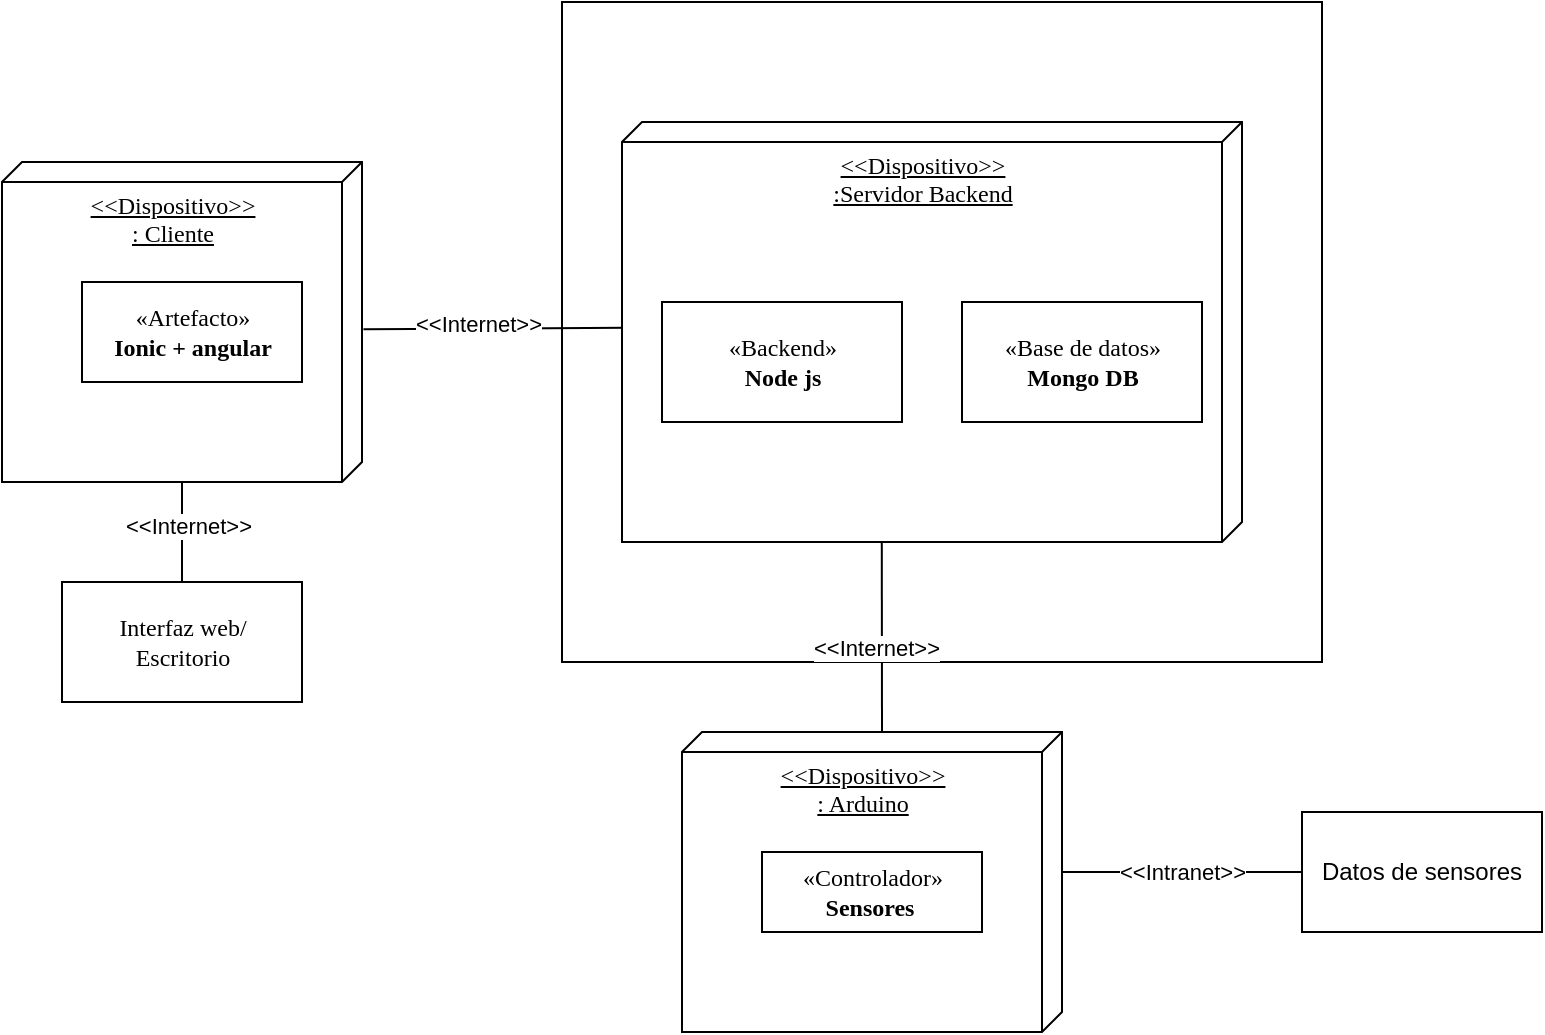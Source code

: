 <mxfile version="24.7.14">
  <diagram name="Page-1" id="5f0bae14-7c28-e335-631c-24af17079c00">
    <mxGraphModel grid="1" page="1" gridSize="10" guides="1" tooltips="1" connect="1" arrows="1" fold="1" pageScale="1" pageWidth="1100" pageHeight="850" background="none" math="0" shadow="0">
      <root>
        <mxCell id="0" />
        <mxCell id="1" parent="0" />
        <mxCell id="1zxcUX33yYw2YeJ5-VFE-9" value="" style="rounded=0;whiteSpace=wrap;html=1;" vertex="1" parent="1">
          <mxGeometry x="290" y="60" width="380" height="330" as="geometry" />
        </mxCell>
        <mxCell id="1zxcUX33yYw2YeJ5-VFE-1" value="&amp;lt;&amp;lt;Dispositivo&amp;gt;&amp;gt;&lt;div&gt;: Cliente&lt;/div&gt;" style="verticalAlign=top;align=center;spacingTop=8;spacingLeft=2;spacingRight=12;shape=cube;size=10;direction=south;fontStyle=4;html=1;rounded=0;shadow=0;comic=0;labelBackgroundColor=none;strokeWidth=1;fontFamily=Verdana;fontSize=12" vertex="1" parent="1">
          <mxGeometry x="10" y="140" width="180" height="160" as="geometry" />
        </mxCell>
        <mxCell id="1zxcUX33yYw2YeJ5-VFE-2" value="«Artefacto»&lt;br&gt;&lt;b&gt;Ionic + angular&lt;/b&gt;" style="html=1;rounded=0;shadow=0;comic=0;labelBackgroundColor=none;strokeWidth=1;fontFamily=Verdana;fontSize=12;align=center;" vertex="1" parent="1">
          <mxGeometry x="50" y="200" width="110" height="50" as="geometry" />
        </mxCell>
        <mxCell id="1zxcUX33yYw2YeJ5-VFE-7" value="Interfaz web/&lt;div&gt;Escritorio&lt;/div&gt;" style="html=1;rounded=0;shadow=0;comic=0;labelBackgroundColor=none;strokeWidth=1;fontFamily=Verdana;fontSize=12;align=center;" vertex="1" parent="1">
          <mxGeometry x="40" y="350" width="120" height="60" as="geometry" />
        </mxCell>
        <mxCell id="1zxcUX33yYw2YeJ5-VFE-12" value="" style="endArrow=none;html=1;rounded=0;exitX=0.523;exitY=-0.004;exitDx=0;exitDy=0;exitPerimeter=0;entryX=0.49;entryY=0.992;entryDx=0;entryDy=0;entryPerimeter=0;" edge="1" parent="1" source="1zxcUX33yYw2YeJ5-VFE-1" target="39150e848f15840c-2">
          <mxGeometry width="50" height="50" relative="1" as="geometry">
            <mxPoint x="430" y="350" as="sourcePoint" />
            <mxPoint x="480" y="300" as="targetPoint" />
          </mxGeometry>
        </mxCell>
        <mxCell id="1zxcUX33yYw2YeJ5-VFE-13" value="&amp;lt;&amp;lt;Internet&amp;gt;&amp;gt;" style="edgeLabel;html=1;align=center;verticalAlign=middle;resizable=0;points=[];" connectable="0" vertex="1" parent="1zxcUX33yYw2YeJ5-VFE-12">
          <mxGeometry x="-0.124" y="3" relative="1" as="geometry">
            <mxPoint as="offset" />
          </mxGeometry>
        </mxCell>
        <mxCell id="1zxcUX33yYw2YeJ5-VFE-17" value="" style="group" connectable="0" vertex="1" parent="1">
          <mxGeometry x="320" y="120" width="310" height="210" as="geometry" />
        </mxCell>
        <mxCell id="39150e848f15840c-2" value="&amp;lt;&amp;lt;Dispositivo&amp;gt;&amp;gt;&lt;div&gt;:Servidor Backend&lt;/div&gt;" style="verticalAlign=top;align=center;spacingTop=8;spacingLeft=2;spacingRight=12;shape=cube;size=10;direction=south;fontStyle=4;html=1;rounded=0;shadow=0;comic=0;labelBackgroundColor=none;strokeWidth=1;fontFamily=Verdana;fontSize=12" vertex="1" parent="1zxcUX33yYw2YeJ5-VFE-17">
          <mxGeometry width="310" height="210" as="geometry" />
        </mxCell>
        <mxCell id="39150e848f15840c-8" value="«Backend»&lt;br&gt;&lt;b&gt;Node js&lt;/b&gt;" style="html=1;rounded=0;shadow=0;comic=0;labelBackgroundColor=none;strokeWidth=1;fontFamily=Verdana;fontSize=12;align=center;" vertex="1" parent="1zxcUX33yYw2YeJ5-VFE-17">
          <mxGeometry x="20" y="90" width="120" height="60" as="geometry" />
        </mxCell>
        <mxCell id="1zxcUX33yYw2YeJ5-VFE-16" value="«Base de datos»&lt;br&gt;&lt;b&gt;Mongo DB&lt;/b&gt;" style="html=1;rounded=0;shadow=0;comic=0;labelBackgroundColor=none;strokeWidth=1;fontFamily=Verdana;fontSize=12;align=center;" vertex="1" parent="1zxcUX33yYw2YeJ5-VFE-17">
          <mxGeometry x="170" y="90" width="120" height="60" as="geometry" />
        </mxCell>
        <mxCell id="1zxcUX33yYw2YeJ5-VFE-21" value="" style="endArrow=none;html=1;rounded=0;exitX=0;exitY=0;exitDx=70;exitDy=0;exitPerimeter=0;entryX=0;entryY=0.5;entryDx=0;entryDy=0;" edge="1" parent="1" source="1zxcUX33yYw2YeJ5-VFE-18" target="1zxcUX33yYw2YeJ5-VFE-22">
          <mxGeometry width="50" height="50" relative="1" as="geometry">
            <mxPoint x="670" y="555" as="sourcePoint" />
            <mxPoint x="650" y="495" as="targetPoint" />
          </mxGeometry>
        </mxCell>
        <mxCell id="1zxcUX33yYw2YeJ5-VFE-23" value="&amp;lt;&amp;lt;Intranet&amp;gt;&amp;gt;" style="edgeLabel;html=1;align=center;verticalAlign=middle;resizable=0;points=[];" connectable="0" vertex="1" parent="1zxcUX33yYw2YeJ5-VFE-21">
          <mxGeometry x="-0.003" relative="1" as="geometry">
            <mxPoint as="offset" />
          </mxGeometry>
        </mxCell>
        <mxCell id="1zxcUX33yYw2YeJ5-VFE-22" value="Datos de sensores" style="rounded=0;whiteSpace=wrap;html=1;" vertex="1" parent="1">
          <mxGeometry x="660" y="465" width="120" height="60" as="geometry" />
        </mxCell>
        <mxCell id="1zxcUX33yYw2YeJ5-VFE-24" value="" style="group" connectable="0" vertex="1" parent="1">
          <mxGeometry x="350" y="425" width="190" height="150" as="geometry" />
        </mxCell>
        <mxCell id="1zxcUX33yYw2YeJ5-VFE-18" value="&amp;lt;&amp;lt;Dispositivo&amp;gt;&amp;gt;&lt;div&gt;: Arduino&lt;/div&gt;" style="verticalAlign=top;align=center;spacingTop=8;spacingLeft=2;spacingRight=12;shape=cube;size=10;direction=south;fontStyle=4;html=1;rounded=0;shadow=0;comic=0;labelBackgroundColor=none;strokeWidth=1;fontFamily=Verdana;fontSize=12" vertex="1" parent="1zxcUX33yYw2YeJ5-VFE-24">
          <mxGeometry width="190" height="150" as="geometry" />
        </mxCell>
        <mxCell id="1zxcUX33yYw2YeJ5-VFE-19" value="«Controlador»&lt;br&gt;&lt;b&gt;Sensores&amp;nbsp;&lt;/b&gt;" style="html=1;rounded=0;shadow=0;comic=0;labelBackgroundColor=none;strokeWidth=1;fontFamily=Verdana;fontSize=12;align=center;" vertex="1" parent="1zxcUX33yYw2YeJ5-VFE-24">
          <mxGeometry x="40" y="60" width="110" height="40" as="geometry" />
        </mxCell>
        <mxCell id="1zxcUX33yYw2YeJ5-VFE-25" value="" style="endArrow=none;html=1;rounded=0;exitX=0;exitY=0;exitDx=0;exitDy=90;exitPerimeter=0;entryX=0.998;entryY=0.581;entryDx=0;entryDy=0;entryPerimeter=0;" edge="1" parent="1" source="1zxcUX33yYw2YeJ5-VFE-18" target="39150e848f15840c-2">
          <mxGeometry width="50" height="50" relative="1" as="geometry">
            <mxPoint x="210" y="250" as="sourcePoint" />
            <mxPoint x="450" y="350" as="targetPoint" />
          </mxGeometry>
        </mxCell>
        <mxCell id="1zxcUX33yYw2YeJ5-VFE-26" value="&amp;lt;&amp;lt;Internet&amp;gt;&amp;gt;" style="edgeLabel;html=1;align=center;verticalAlign=middle;resizable=0;points=[];" connectable="0" vertex="1" parent="1zxcUX33yYw2YeJ5-VFE-25">
          <mxGeometry x="-0.124" y="3" relative="1" as="geometry">
            <mxPoint as="offset" />
          </mxGeometry>
        </mxCell>
        <mxCell id="1zxcUX33yYw2YeJ5-VFE-27" value="" style="endArrow=none;html=1;rounded=0;entryX=0.5;entryY=0;entryDx=0;entryDy=0;" edge="1" parent="1" source="1zxcUX33yYw2YeJ5-VFE-1" target="1zxcUX33yYw2YeJ5-VFE-7">
          <mxGeometry width="50" height="50" relative="1" as="geometry">
            <mxPoint x="90" y="320" as="sourcePoint" />
            <mxPoint x="90" y="330" as="targetPoint" />
          </mxGeometry>
        </mxCell>
        <mxCell id="1zxcUX33yYw2YeJ5-VFE-28" value="&amp;lt;&amp;lt;Internet&amp;gt;&amp;gt;" style="edgeLabel;html=1;align=center;verticalAlign=middle;resizable=0;points=[];" connectable="0" vertex="1" parent="1zxcUX33yYw2YeJ5-VFE-27">
          <mxGeometry x="-0.124" y="3" relative="1" as="geometry">
            <mxPoint as="offset" />
          </mxGeometry>
        </mxCell>
      </root>
    </mxGraphModel>
  </diagram>
</mxfile>
